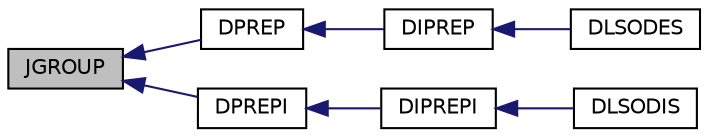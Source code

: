digraph G
{
  edge [fontname="Helvetica",fontsize="10",labelfontname="Helvetica",labelfontsize="10"];
  node [fontname="Helvetica",fontsize="10",shape=record];
  rankdir=LR;
  Node1 [label="JGROUP",height=0.2,width=0.4,color="black", fillcolor="grey75", style="filled" fontcolor="black"];
  Node1 -> Node2 [dir=back,color="midnightblue",fontsize="10",style="solid",fontname="Helvetica"];
  Node2 [label="DPREP",height=0.2,width=0.4,color="black", fillcolor="white", style="filled",URL="$opkda1_8f90.html#a03c8b7c16bffc999b3b52b3315347a63"];
  Node2 -> Node3 [dir=back,color="midnightblue",fontsize="10",style="solid",fontname="Helvetica"];
  Node3 [label="DIPREP",height=0.2,width=0.4,color="black", fillcolor="white", style="filled",URL="$opkda1_8f90.html#af0d7349d0ebe40bdac75c57839107c80"];
  Node3 -> Node4 [dir=back,color="midnightblue",fontsize="10",style="solid",fontname="Helvetica"];
  Node4 [label="DLSODES",height=0.2,width=0.4,color="black", fillcolor="white", style="filled",URL="$opkdmain_8f90.html#a9ba73fbed77c11ec4abd126bbf966442"];
  Node1 -> Node5 [dir=back,color="midnightblue",fontsize="10",style="solid",fontname="Helvetica"];
  Node5 [label="DPREPI",height=0.2,width=0.4,color="black", fillcolor="white", style="filled",URL="$opkda1_8f90.html#a4fce71e6345ed9f102a903d3520040e2"];
  Node5 -> Node6 [dir=back,color="midnightblue",fontsize="10",style="solid",fontname="Helvetica"];
  Node6 [label="DIPREPI",height=0.2,width=0.4,color="black", fillcolor="white", style="filled",URL="$opkda1_8f90.html#a307be8d9d6aa86be2cfc69f730e991ca"];
  Node6 -> Node7 [dir=back,color="midnightblue",fontsize="10",style="solid",fontname="Helvetica"];
  Node7 [label="DLSODIS",height=0.2,width=0.4,color="black", fillcolor="white", style="filled",URL="$opkdmain_8f90.html#a8d69137716f0a783f1f355586a16f5c2"];
}
